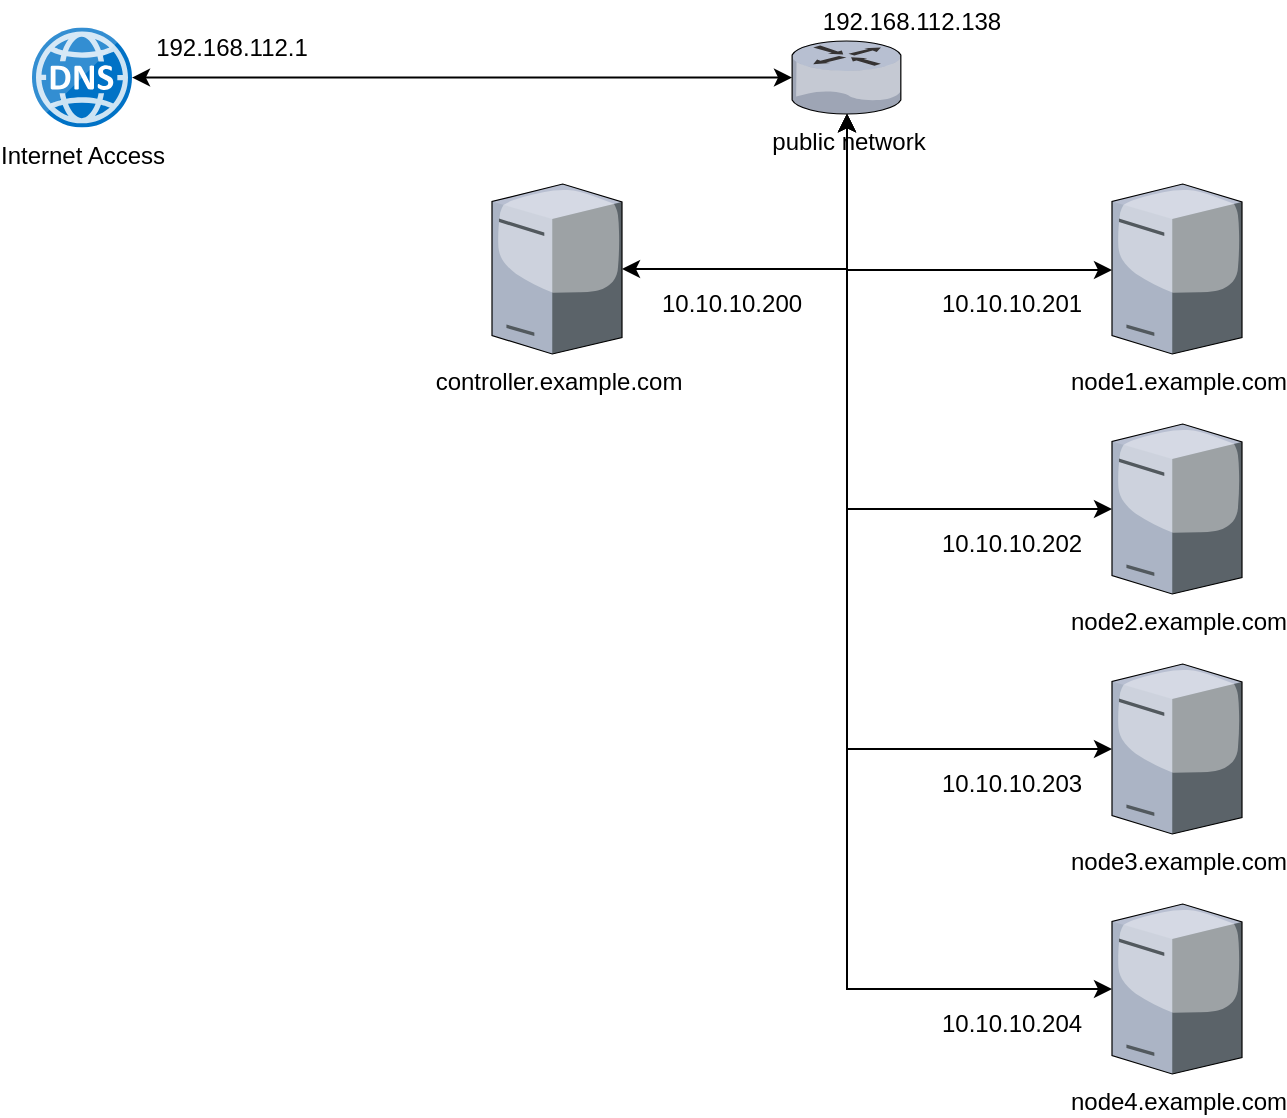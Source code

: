 <mxfile version="14.4.2" type="device"><diagram id="0q9nuGvATDnnQElPMG85" name="Page-1"><mxGraphModel dx="1102" dy="573" grid="1" gridSize="10" guides="1" tooltips="1" connect="1" arrows="1" fold="1" page="1" pageScale="1" pageWidth="850" pageHeight="1100" math="0" shadow="0"><root><mxCell id="0"/><mxCell id="1" parent="0"/><mxCell id="54_-h43kiv_1izXoZNa2-10" style="edgeStyle=orthogonalEdgeStyle;rounded=0;orthogonalLoop=1;jettySize=auto;html=1;startArrow=classic;startFill=1;" edge="1" parent="1" source="54_-h43kiv_1izXoZNa2-2" target="54_-h43kiv_1izXoZNa2-8"><mxGeometry relative="1" as="geometry"/></mxCell><mxCell id="54_-h43kiv_1izXoZNa2-2" value="controller.example.com" style="verticalLabelPosition=bottom;aspect=fixed;html=1;verticalAlign=top;strokeColor=none;align=center;outlineConnect=0;shape=mxgraph.citrix.tower_server;" vertex="1" parent="1"><mxGeometry x="380" y="210" width="65" height="85" as="geometry"/></mxCell><mxCell id="54_-h43kiv_1izXoZNa2-9" style="edgeStyle=orthogonalEdgeStyle;rounded=0;orthogonalLoop=1;jettySize=auto;html=1;startArrow=classic;startFill=1;" edge="1" parent="1" source="54_-h43kiv_1izXoZNa2-3" target="54_-h43kiv_1izXoZNa2-8"><mxGeometry relative="1" as="geometry"/></mxCell><mxCell id="54_-h43kiv_1izXoZNa2-3" value="Internet Access" style="aspect=fixed;html=1;points=[];align=center;image;fontSize=12;image=img/lib/mscae/DNS.svg;" vertex="1" parent="1"><mxGeometry x="150" y="131.75" width="50" height="50" as="geometry"/></mxCell><mxCell id="54_-h43kiv_1izXoZNa2-4" value="node1.example.com" style="verticalLabelPosition=bottom;aspect=fixed;html=1;verticalAlign=top;strokeColor=none;align=center;outlineConnect=0;shape=mxgraph.citrix.license_server;" vertex="1" parent="1"><mxGeometry x="690" y="210" width="65" height="85" as="geometry"/></mxCell><mxCell id="54_-h43kiv_1izXoZNa2-15" style="edgeStyle=orthogonalEdgeStyle;rounded=0;orthogonalLoop=1;jettySize=auto;html=1;startArrow=classic;startFill=1;" edge="1" parent="1" source="54_-h43kiv_1izXoZNa2-5" target="54_-h43kiv_1izXoZNa2-8"><mxGeometry relative="1" as="geometry"/></mxCell><mxCell id="54_-h43kiv_1izXoZNa2-5" value="node4.example.com" style="verticalLabelPosition=bottom;aspect=fixed;html=1;verticalAlign=top;strokeColor=none;align=center;outlineConnect=0;shape=mxgraph.citrix.license_server;" vertex="1" parent="1"><mxGeometry x="690" y="570" width="65" height="85" as="geometry"/></mxCell><mxCell id="54_-h43kiv_1izXoZNa2-14" style="edgeStyle=orthogonalEdgeStyle;rounded=0;orthogonalLoop=1;jettySize=auto;html=1;startArrow=classic;startFill=1;" edge="1" parent="1" source="54_-h43kiv_1izXoZNa2-6" target="54_-h43kiv_1izXoZNa2-8"><mxGeometry relative="1" as="geometry"/></mxCell><mxCell id="54_-h43kiv_1izXoZNa2-6" value="node3.example.com" style="verticalLabelPosition=bottom;aspect=fixed;html=1;verticalAlign=top;strokeColor=none;align=center;outlineConnect=0;shape=mxgraph.citrix.license_server;" vertex="1" parent="1"><mxGeometry x="690" y="450" width="65" height="85" as="geometry"/></mxCell><mxCell id="54_-h43kiv_1izXoZNa2-13" style="edgeStyle=orthogonalEdgeStyle;rounded=0;orthogonalLoop=1;jettySize=auto;html=1;startArrow=classic;startFill=1;" edge="1" parent="1" source="54_-h43kiv_1izXoZNa2-7" target="54_-h43kiv_1izXoZNa2-8"><mxGeometry relative="1" as="geometry"/></mxCell><mxCell id="54_-h43kiv_1izXoZNa2-7" value="node2.example.com" style="verticalLabelPosition=bottom;aspect=fixed;html=1;verticalAlign=top;strokeColor=none;align=center;outlineConnect=0;shape=mxgraph.citrix.license_server;" vertex="1" parent="1"><mxGeometry x="690" y="330" width="65" height="85" as="geometry"/></mxCell><mxCell id="54_-h43kiv_1izXoZNa2-11" style="edgeStyle=orthogonalEdgeStyle;rounded=0;orthogonalLoop=1;jettySize=auto;html=1;startArrow=classic;startFill=1;" edge="1" parent="1" source="54_-h43kiv_1izXoZNa2-8" target="54_-h43kiv_1izXoZNa2-4"><mxGeometry relative="1" as="geometry"><Array as="points"><mxPoint x="558" y="253"/></Array></mxGeometry></mxCell><mxCell id="54_-h43kiv_1izXoZNa2-8" value="public network" style="verticalLabelPosition=bottom;aspect=fixed;html=1;verticalAlign=top;strokeColor=none;align=center;outlineConnect=0;shape=mxgraph.citrix.router;" vertex="1" parent="1"><mxGeometry x="530" y="138.5" width="55" height="36.5" as="geometry"/></mxCell><mxCell id="54_-h43kiv_1izXoZNa2-16" value="10.10.10.201" style="text;html=1;strokeColor=none;fillColor=none;align=center;verticalAlign=middle;whiteSpace=wrap;rounded=0;" vertex="1" parent="1"><mxGeometry x="620" y="260" width="40" height="20" as="geometry"/></mxCell><mxCell id="54_-h43kiv_1izXoZNa2-17" value="10.10.10.202" style="text;html=1;strokeColor=none;fillColor=none;align=center;verticalAlign=middle;whiteSpace=wrap;rounded=0;" vertex="1" parent="1"><mxGeometry x="620" y="380" width="40" height="20" as="geometry"/></mxCell><mxCell id="54_-h43kiv_1izXoZNa2-18" value="10.10.10.203" style="text;html=1;strokeColor=none;fillColor=none;align=center;verticalAlign=middle;whiteSpace=wrap;rounded=0;" vertex="1" parent="1"><mxGeometry x="620" y="500" width="40" height="20" as="geometry"/></mxCell><mxCell id="54_-h43kiv_1izXoZNa2-19" value="10.10.10.204" style="text;html=1;strokeColor=none;fillColor=none;align=center;verticalAlign=middle;whiteSpace=wrap;rounded=0;" vertex="1" parent="1"><mxGeometry x="620" y="620" width="40" height="20" as="geometry"/></mxCell><mxCell id="54_-h43kiv_1izXoZNa2-20" value="10.10.10.200" style="text;html=1;strokeColor=none;fillColor=none;align=center;verticalAlign=middle;whiteSpace=wrap;rounded=0;" vertex="1" parent="1"><mxGeometry x="480" y="260" width="40" height="20" as="geometry"/></mxCell><mxCell id="54_-h43kiv_1izXoZNa2-21" value="192.168.112.1" style="text;html=1;strokeColor=none;fillColor=none;align=center;verticalAlign=middle;whiteSpace=wrap;rounded=0;" vertex="1" parent="1"><mxGeometry x="230" y="131.75" width="40" height="20" as="geometry"/></mxCell><mxCell id="54_-h43kiv_1izXoZNa2-22" value="192.168.112.138" style="text;html=1;strokeColor=none;fillColor=none;align=center;verticalAlign=middle;whiteSpace=wrap;rounded=0;" vertex="1" parent="1"><mxGeometry x="570" y="118.5" width="40" height="20" as="geometry"/></mxCell></root></mxGraphModel></diagram></mxfile>